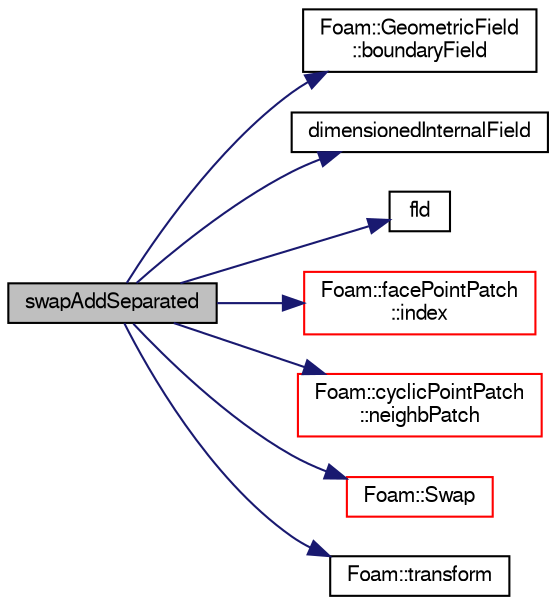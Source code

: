 digraph "swapAddSeparated"
{
  bgcolor="transparent";
  edge [fontname="FreeSans",fontsize="10",labelfontname="FreeSans",labelfontsize="10"];
  node [fontname="FreeSans",fontsize="10",shape=record];
  rankdir="LR";
  Node334 [label="swapAddSeparated",height=0.2,width=0.4,color="black", fillcolor="grey75", style="filled", fontcolor="black"];
  Node334 -> Node335 [color="midnightblue",fontsize="10",style="solid",fontname="FreeSans"];
  Node335 [label="Foam::GeometricField\l::boundaryField",height=0.2,width=0.4,color="black",URL="$a22434.html#a3c6c1a789b48ea0c5e8bff64f9c14f2d",tooltip="Return reference to GeometricBoundaryField. "];
  Node334 -> Node336 [color="midnightblue",fontsize="10",style="solid",fontname="FreeSans"];
  Node336 [label="dimensionedInternalField",height=0.2,width=0.4,color="black",URL="$a38438.html#a942cd19121a46cdc649099eb27c74b18"];
  Node334 -> Node337 [color="midnightblue",fontsize="10",style="solid",fontname="FreeSans"];
  Node337 [label="fld",height=0.2,width=0.4,color="black",URL="$a18899.html#a378472d1f8b33eeefbda63a947476c8c"];
  Node334 -> Node338 [color="midnightblue",fontsize="10",style="solid",fontname="FreeSans"];
  Node338 [label="Foam::facePointPatch\l::index",height=0.2,width=0.4,color="red",URL="$a27322.html#a3a0e8421624386fd1af3c3943ea29049",tooltip="Return the index of this patch in the pointBoundaryMesh. "];
  Node334 -> Node340 [color="midnightblue",fontsize="10",style="solid",fontname="FreeSans"];
  Node340 [label="Foam::cyclicPointPatch\l::neighbPatch",height=0.2,width=0.4,color="red",URL="$a27278.html#a1d205ae1145f95d5c515085aaf734049",tooltip="Return neighbour point patch. "];
  Node334 -> Node394 [color="midnightblue",fontsize="10",style="solid",fontname="FreeSans"];
  Node394 [label="Foam::Swap",height=0.2,width=0.4,color="red",URL="$a21124.html#ac6e6a40a7bda559df02d5ab6cc6f7e00"];
  Node334 -> Node400 [color="midnightblue",fontsize="10",style="solid",fontname="FreeSans"];
  Node400 [label="Foam::transform",height=0.2,width=0.4,color="black",URL="$a21124.html#a919915170941701c1223291531ad010c"];
}

